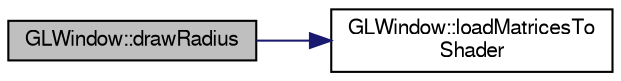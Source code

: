 digraph "GLWindow::drawRadius"
{
  edge [fontname="FreeSans",fontsize="10",labelfontname="FreeSans",labelfontsize="10"];
  node [fontname="FreeSans",fontsize="10",shape=record];
  rankdir="LR";
  Node1 [label="GLWindow::drawRadius",height=0.2,width=0.4,color="black", fillcolor="grey75", style="filled" fontcolor="black"];
  Node1 -> Node2 [color="midnightblue",fontsize="10",style="solid",fontname="FreeSans"];
  Node2 [label="GLWindow::loadMatricesTo\lShader",height=0.2,width=0.4,color="black", fillcolor="white", style="filled",URL="$class_g_l_window.html#ab78209ce50dd6820686aa05fc242eb7a"];
}
